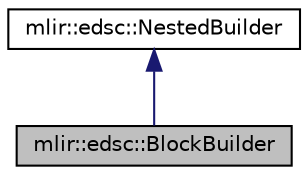 digraph "mlir::edsc::BlockBuilder"
{
  bgcolor="transparent";
  edge [fontname="Helvetica",fontsize="10",labelfontname="Helvetica",labelfontsize="10"];
  node [fontname="Helvetica",fontsize="10",shape=record];
  Node2 [label="mlir::edsc::BlockBuilder",height=0.2,width=0.4,color="black", fillcolor="grey75", style="filled", fontcolor="black"];
  Node3 -> Node2 [dir="back",color="midnightblue",fontsize="10",style="solid",fontname="Helvetica"];
  Node3 [label="mlir::edsc::NestedBuilder",height=0.2,width=0.4,color="black",URL="$classmlir_1_1edsc_1_1NestedBuilder.html",tooltip="A NestedBuilder is a scoping abstraction to create an idiomatic syntax embedded in C++ that serves th..."];
}
